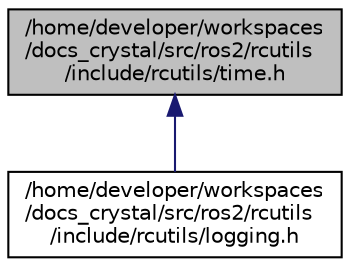 digraph "/home/developer/workspaces/docs_crystal/src/ros2/rcutils/include/rcutils/time.h"
{
  edge [fontname="Helvetica",fontsize="10",labelfontname="Helvetica",labelfontsize="10"];
  node [fontname="Helvetica",fontsize="10",shape=record];
  Node15 [label="/home/developer/workspaces\l/docs_crystal/src/ros2/rcutils\l/include/rcutils/time.h",height=0.2,width=0.4,color="black", fillcolor="grey75", style="filled", fontcolor="black"];
  Node15 -> Node16 [dir="back",color="midnightblue",fontsize="10",style="solid",fontname="Helvetica"];
  Node16 [label="/home/developer/workspaces\l/docs_crystal/src/ros2/rcutils\l/include/rcutils/logging.h",height=0.2,width=0.4,color="black", fillcolor="white", style="filled",URL="$logging_8h.html"];
}
